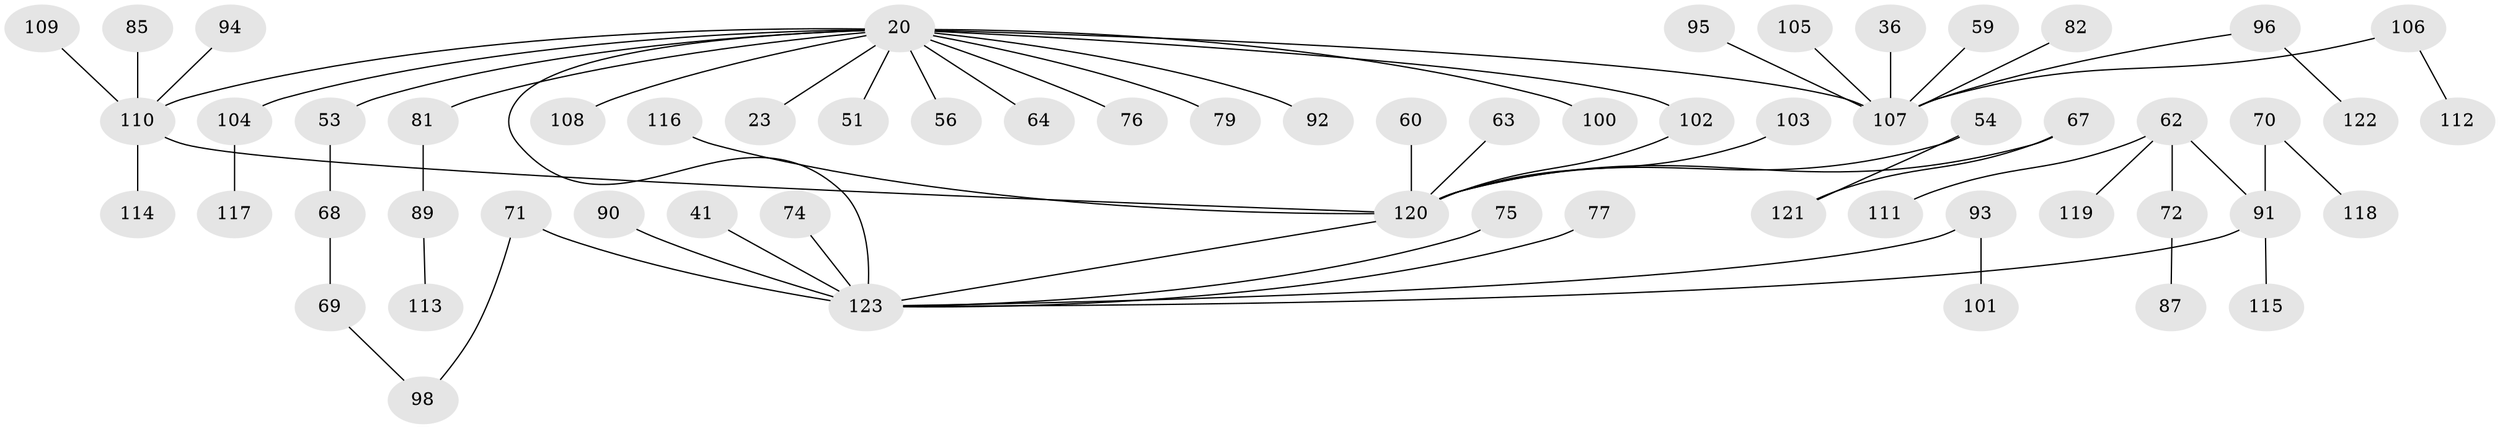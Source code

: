 // original degree distribution, {9: 0.008130081300813009, 3: 0.12195121951219512, 8: 0.008130081300813009, 2: 0.34959349593495936, 4: 0.04065040650406504, 5: 0.056910569105691054, 1: 0.4065040650406504, 7: 0.008130081300813009}
// Generated by graph-tools (version 1.1) at 2025/45/03/04/25 21:45:03]
// undirected, 61 vertices, 64 edges
graph export_dot {
graph [start="1"]
  node [color=gray90,style=filled];
  20 [super="+8"];
  23;
  36;
  41;
  51;
  53 [super="+29"];
  54;
  56 [super="+52"];
  59;
  60;
  62;
  63;
  64;
  67;
  68;
  69;
  70;
  71;
  72;
  74;
  75;
  76;
  77;
  79;
  81 [super="+40+46"];
  82;
  85;
  87;
  89;
  90 [super="+45"];
  91 [super="+48+86+84"];
  92 [super="+31"];
  93;
  94;
  95;
  96 [super="+78"];
  98;
  100 [super="+24+38"];
  101;
  102 [super="+58"];
  103;
  104;
  105;
  106;
  107 [super="+66+10"];
  108;
  109;
  110 [super="+88"];
  111;
  112;
  113;
  114;
  115;
  116;
  117;
  118;
  119;
  120 [super="+97+80+47"];
  121;
  122;
  123 [super="+55+99+65"];
  20 -- 64;
  20 -- 104;
  20 -- 76;
  20 -- 79;
  20 -- 23;
  20 -- 108;
  20 -- 51;
  20 -- 107 [weight=2];
  20 -- 100;
  20 -- 102;
  20 -- 123 [weight=2];
  20 -- 81;
  20 -- 53;
  20 -- 92;
  20 -- 110;
  20 -- 56;
  36 -- 107;
  41 -- 123;
  53 -- 68;
  54 -- 121;
  54 -- 120;
  59 -- 107;
  60 -- 120;
  62 -- 72;
  62 -- 111;
  62 -- 119;
  62 -- 91;
  63 -- 120;
  67 -- 121;
  67 -- 120;
  68 -- 69;
  69 -- 98;
  70 -- 118;
  70 -- 91;
  71 -- 98;
  71 -- 123;
  72 -- 87;
  74 -- 123 [weight=2];
  75 -- 123;
  77 -- 123;
  81 -- 89;
  82 -- 107;
  85 -- 110;
  89 -- 113;
  90 -- 123;
  91 -- 115;
  91 -- 123 [weight=2];
  93 -- 101;
  93 -- 123;
  94 -- 110;
  95 -- 107;
  96 -- 122;
  96 -- 107;
  102 -- 120;
  103 -- 120;
  104 -- 117;
  105 -- 107;
  106 -- 112;
  106 -- 107;
  109 -- 110;
  110 -- 114;
  110 -- 120;
  116 -- 120;
  120 -- 123;
}
